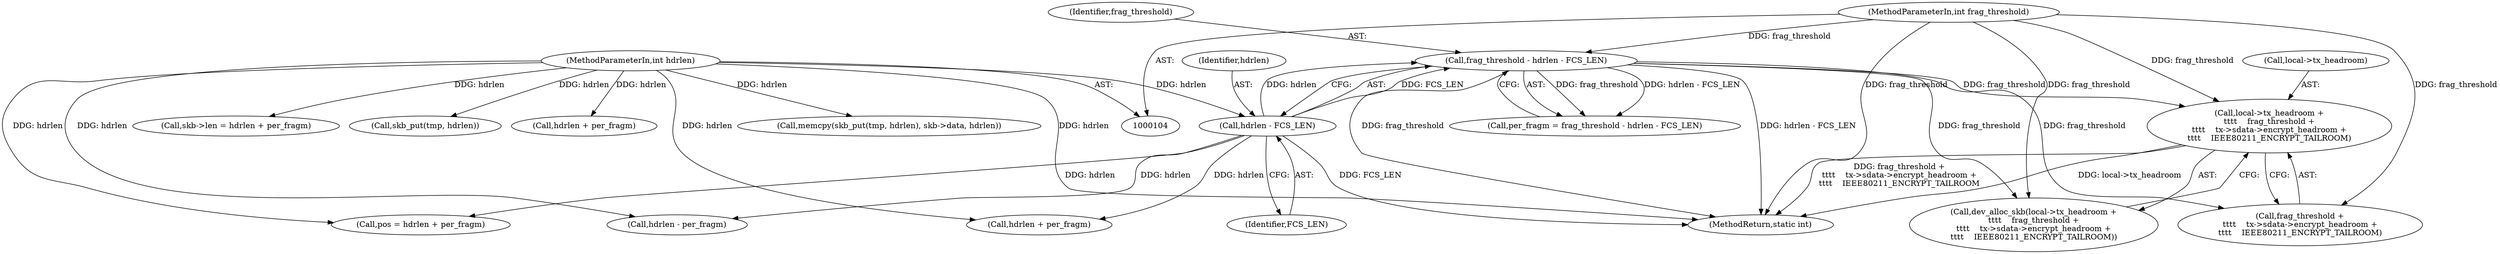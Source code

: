 digraph "0_linux_338f977f4eb441e69bb9a46eaa0ac715c931a67f@pointer" {
"1000170" [label="(Call,local->tx_headroom +\n\t\t\t\t    frag_threshold +\n\t\t\t\t    tx->sdata->encrypt_headroom +\n\t\t\t\t    IEEE80211_ENCRYPT_TAILROOM)"];
"1000121" [label="(Call,frag_threshold - hdrlen - FCS_LEN)"];
"1000108" [label="(MethodParameterIn,int frag_threshold)"];
"1000123" [label="(Call,hdrlen - FCS_LEN)"];
"1000107" [label="(MethodParameterIn,int hdrlen)"];
"1000278" [label="(Call,hdrlen + per_fragm)"];
"1000139" [label="(Call,hdrlen - per_fragm)"];
"1000122" [label="(Identifier,frag_threshold)"];
"1000171" [label="(Call,local->tx_headroom)"];
"1000119" [label="(Call,per_fragm = frag_threshold - hdrlen - FCS_LEN)"];
"1000108" [label="(MethodParameterIn,int frag_threshold)"];
"1000169" [label="(Call,dev_alloc_skb(local->tx_headroom +\n\t\t\t\t    frag_threshold +\n\t\t\t\t    tx->sdata->encrypt_headroom +\n\t\t\t\t    IEEE80211_ENCRYPT_TAILROOM))"];
"1000124" [label="(Identifier,hdrlen)"];
"1000129" [label="(Call,hdrlen + per_fragm)"];
"1000107" [label="(MethodParameterIn,int hdrlen)"];
"1000125" [label="(Identifier,FCS_LEN)"];
"1000127" [label="(Call,pos = hdrlen + per_fragm)"];
"1000253" [label="(Call,memcpy(skb_put(tmp, hdrlen), skb->data, hdrlen))"];
"1000283" [label="(MethodReturn,static int)"];
"1000274" [label="(Call,skb->len = hdrlen + per_fragm)"];
"1000170" [label="(Call,local->tx_headroom +\n\t\t\t\t    frag_threshold +\n\t\t\t\t    tx->sdata->encrypt_headroom +\n\t\t\t\t    IEEE80211_ENCRYPT_TAILROOM)"];
"1000174" [label="(Call,frag_threshold +\n\t\t\t\t    tx->sdata->encrypt_headroom +\n\t\t\t\t    IEEE80211_ENCRYPT_TAILROOM)"];
"1000121" [label="(Call,frag_threshold - hdrlen - FCS_LEN)"];
"1000123" [label="(Call,hdrlen - FCS_LEN)"];
"1000254" [label="(Call,skb_put(tmp, hdrlen))"];
"1000170" -> "1000169"  [label="AST: "];
"1000170" -> "1000174"  [label="CFG: "];
"1000171" -> "1000170"  [label="AST: "];
"1000174" -> "1000170"  [label="AST: "];
"1000169" -> "1000170"  [label="CFG: "];
"1000170" -> "1000283"  [label="DDG: local->tx_headroom"];
"1000170" -> "1000283"  [label="DDG: frag_threshold +\n\t\t\t\t    tx->sdata->encrypt_headroom +\n\t\t\t\t    IEEE80211_ENCRYPT_TAILROOM"];
"1000121" -> "1000170"  [label="DDG: frag_threshold"];
"1000108" -> "1000170"  [label="DDG: frag_threshold"];
"1000121" -> "1000119"  [label="AST: "];
"1000121" -> "1000123"  [label="CFG: "];
"1000122" -> "1000121"  [label="AST: "];
"1000123" -> "1000121"  [label="AST: "];
"1000119" -> "1000121"  [label="CFG: "];
"1000121" -> "1000283"  [label="DDG: hdrlen - FCS_LEN"];
"1000121" -> "1000283"  [label="DDG: frag_threshold"];
"1000121" -> "1000119"  [label="DDG: frag_threshold"];
"1000121" -> "1000119"  [label="DDG: hdrlen - FCS_LEN"];
"1000108" -> "1000121"  [label="DDG: frag_threshold"];
"1000123" -> "1000121"  [label="DDG: hdrlen"];
"1000123" -> "1000121"  [label="DDG: FCS_LEN"];
"1000121" -> "1000169"  [label="DDG: frag_threshold"];
"1000121" -> "1000174"  [label="DDG: frag_threshold"];
"1000108" -> "1000104"  [label="AST: "];
"1000108" -> "1000283"  [label="DDG: frag_threshold"];
"1000108" -> "1000169"  [label="DDG: frag_threshold"];
"1000108" -> "1000174"  [label="DDG: frag_threshold"];
"1000123" -> "1000125"  [label="CFG: "];
"1000124" -> "1000123"  [label="AST: "];
"1000125" -> "1000123"  [label="AST: "];
"1000123" -> "1000283"  [label="DDG: FCS_LEN"];
"1000107" -> "1000123"  [label="DDG: hdrlen"];
"1000123" -> "1000127"  [label="DDG: hdrlen"];
"1000123" -> "1000129"  [label="DDG: hdrlen"];
"1000123" -> "1000139"  [label="DDG: hdrlen"];
"1000107" -> "1000104"  [label="AST: "];
"1000107" -> "1000283"  [label="DDG: hdrlen"];
"1000107" -> "1000127"  [label="DDG: hdrlen"];
"1000107" -> "1000129"  [label="DDG: hdrlen"];
"1000107" -> "1000139"  [label="DDG: hdrlen"];
"1000107" -> "1000254"  [label="DDG: hdrlen"];
"1000107" -> "1000253"  [label="DDG: hdrlen"];
"1000107" -> "1000274"  [label="DDG: hdrlen"];
"1000107" -> "1000278"  [label="DDG: hdrlen"];
}
